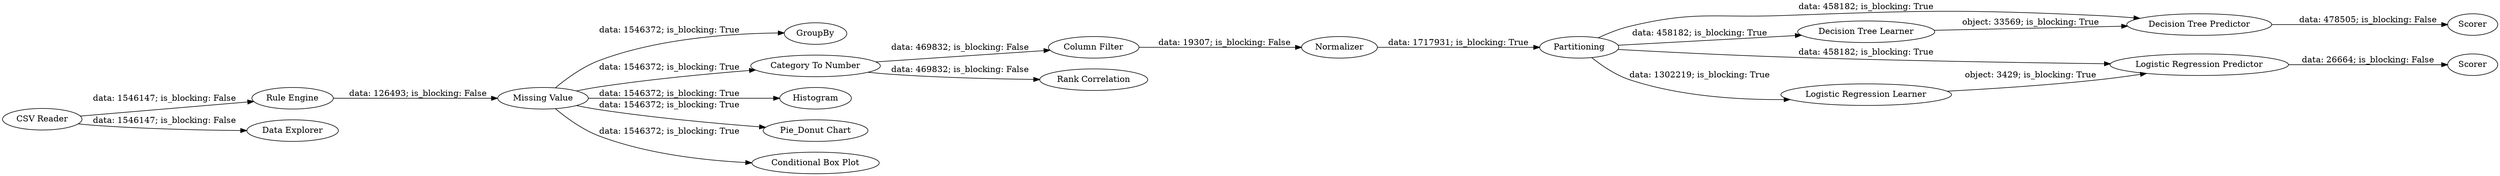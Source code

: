 digraph {
	"4820597607566186219_71" [label=GroupBy]
	"4820597607566186219_79" [label=Partitioning]
	"4820597607566186219_85" [label="Decision Tree Predictor"]
	"4820597607566186219_72" [label="Rule Engine"]
	"4820597607566186219_80" [label="Logistic Regression Learner"]
	"4820597607566186219_84" [label="Decision Tree Learner"]
	"4820597607566186219_88" [label=Scorer]
	"4820597607566186219_5" [label="Column Filter"]
	"4820597607566186219_78" [label="Rank Correlation"]
	"4820597607566186219_3" [label="Missing Value"]
	"4820597607566186219_82" [label=Scorer]
	"4820597607566186219_4" [label="Category To Number"]
	"4820597607566186219_1" [label="CSV Reader"]
	"4820597607566186219_6" [label=Normalizer]
	"4820597607566186219_68" [label=Histogram]
	"4820597607566186219_2" [label="Data Explorer"]
	"4820597607566186219_67" [label="Pie_Donut Chart"]
	"4820597607566186219_81" [label="Logistic Regression Predictor"]
	"4820597607566186219_74" [label="Conditional Box Plot"]
	"4820597607566186219_72" -> "4820597607566186219_3" [label="data: 126493; is_blocking: False"]
	"4820597607566186219_3" -> "4820597607566186219_4" [label="data: 1546372; is_blocking: True"]
	"4820597607566186219_1" -> "4820597607566186219_2" [label="data: 1546147; is_blocking: False"]
	"4820597607566186219_3" -> "4820597607566186219_67" [label="data: 1546372; is_blocking: True"]
	"4820597607566186219_3" -> "4820597607566186219_71" [label="data: 1546372; is_blocking: True"]
	"4820597607566186219_81" -> "4820597607566186219_82" [label="data: 26664; is_blocking: False"]
	"4820597607566186219_84" -> "4820597607566186219_85" [label="object: 33569; is_blocking: True"]
	"4820597607566186219_80" -> "4820597607566186219_81" [label="object: 3429; is_blocking: True"]
	"4820597607566186219_5" -> "4820597607566186219_6" [label="data: 19307; is_blocking: False"]
	"4820597607566186219_3" -> "4820597607566186219_68" [label="data: 1546372; is_blocking: True"]
	"4820597607566186219_79" -> "4820597607566186219_84" [label="data: 458182; is_blocking: True"]
	"4820597607566186219_4" -> "4820597607566186219_78" [label="data: 469832; is_blocking: False"]
	"4820597607566186219_79" -> "4820597607566186219_81" [label="data: 458182; is_blocking: True"]
	"4820597607566186219_4" -> "4820597607566186219_5" [label="data: 469832; is_blocking: False"]
	"4820597607566186219_79" -> "4820597607566186219_85" [label="data: 458182; is_blocking: True"]
	"4820597607566186219_3" -> "4820597607566186219_74" [label="data: 1546372; is_blocking: True"]
	"4820597607566186219_79" -> "4820597607566186219_80" [label="data: 1302219; is_blocking: True"]
	"4820597607566186219_6" -> "4820597607566186219_79" [label="data: 1717931; is_blocking: True"]
	"4820597607566186219_85" -> "4820597607566186219_88" [label="data: 478505; is_blocking: False"]
	"4820597607566186219_1" -> "4820597607566186219_72" [label="data: 1546147; is_blocking: False"]
	rankdir=LR
}
